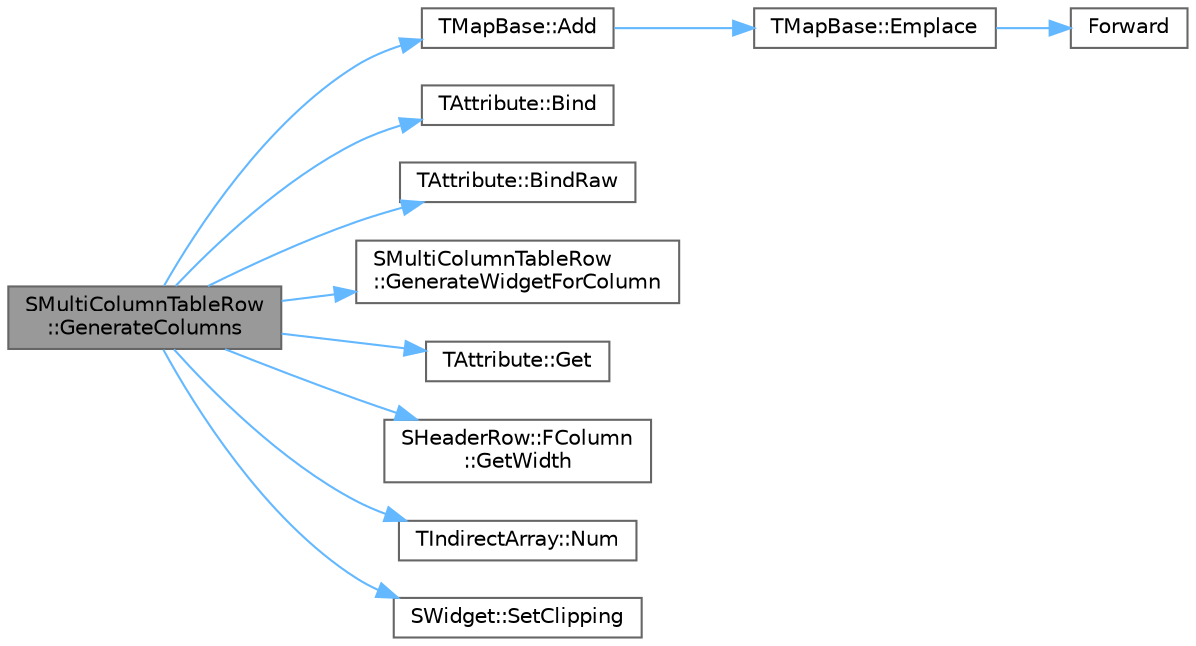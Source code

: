 digraph "SMultiColumnTableRow::GenerateColumns"
{
 // INTERACTIVE_SVG=YES
 // LATEX_PDF_SIZE
  bgcolor="transparent";
  edge [fontname=Helvetica,fontsize=10,labelfontname=Helvetica,labelfontsize=10];
  node [fontname=Helvetica,fontsize=10,shape=box,height=0.2,width=0.4];
  rankdir="LR";
  Node1 [id="Node000001",label="SMultiColumnTableRow\l::GenerateColumns",height=0.2,width=0.4,color="gray40", fillcolor="grey60", style="filled", fontcolor="black",tooltip=" "];
  Node1 -> Node2 [id="edge1_Node000001_Node000002",color="steelblue1",style="solid",tooltip=" "];
  Node2 [id="Node000002",label="TMapBase::Add",height=0.2,width=0.4,color="grey40", fillcolor="white", style="filled",URL="$d8/dad/classTMapBase.html#ac6c17a873cb8e66fa9f53299d2317978",tooltip="Set the value associated with a key."];
  Node2 -> Node3 [id="edge2_Node000002_Node000003",color="steelblue1",style="solid",tooltip=" "];
  Node3 [id="Node000003",label="TMapBase::Emplace",height=0.2,width=0.4,color="grey40", fillcolor="white", style="filled",URL="$d8/dad/classTMapBase.html#aedf2f4b6ff746fae0226902fbbff08f7",tooltip="Sets the value associated with a key."];
  Node3 -> Node4 [id="edge3_Node000003_Node000004",color="steelblue1",style="solid",tooltip=" "];
  Node4 [id="Node000004",label="Forward",height=0.2,width=0.4,color="grey40", fillcolor="white", style="filled",URL="$d4/d24/UnrealTemplate_8h.html#a68f280c1d561a8899a1e9e3ea8405d00",tooltip="Forward will cast a reference to an rvalue reference."];
  Node1 -> Node5 [id="edge4_Node000001_Node000005",color="steelblue1",style="solid",tooltip=" "];
  Node5 [id="Node000005",label="TAttribute::Bind",height=0.2,width=0.4,color="grey40", fillcolor="white", style="filled",URL="$dd/dcd/classTAttribute.html#a4ab45e6637b2da702ee662551ab061dd",tooltip="Binds an arbitrary function that will be called to generate this attribute's value on demand."];
  Node1 -> Node6 [id="edge5_Node000001_Node000006",color="steelblue1",style="solid",tooltip=" "];
  Node6 [id="Node000006",label="TAttribute::BindRaw",height=0.2,width=0.4,color="grey40", fillcolor="white", style="filled",URL="$dd/dcd/classTAttribute.html#afbddbebce38dd80effca911caa63c471",tooltip="Binds an arbitrary function that will be called to generate this attribute's value on demand."];
  Node1 -> Node7 [id="edge6_Node000001_Node000007",color="steelblue1",style="solid",tooltip=" "];
  Node7 [id="Node000007",label="SMultiColumnTableRow\l::GenerateWidgetForColumn",height=0.2,width=0.4,color="grey40", fillcolor="white", style="filled",URL="$d9/dd3/classSMultiColumnTableRow.html#ad57639751d2ab07779538d1f39bbe7b8",tooltip="Users of SMultiColumnTableRow would usually some piece of data associated with it."];
  Node1 -> Node8 [id="edge7_Node000001_Node000008",color="steelblue1",style="solid",tooltip=" "];
  Node8 [id="Node000008",label="TAttribute::Get",height=0.2,width=0.4,color="grey40", fillcolor="white", style="filled",URL="$dd/dcd/classTAttribute.html#a08b5ad02ab005018cef6ed26fd2db616",tooltip="Gets the attribute's current value."];
  Node1 -> Node9 [id="edge8_Node000001_Node000009",color="steelblue1",style="solid",tooltip=" "];
  Node9 [id="Node000009",label="SHeaderRow::FColumn\l::GetWidth",height=0.2,width=0.4,color="grey40", fillcolor="white", style="filled",URL="$d5/d13/classSHeaderRow_1_1FColumn.html#a459c22f3e32e8a55437f2b1856764f58",tooltip=" "];
  Node1 -> Node10 [id="edge9_Node000001_Node000010",color="steelblue1",style="solid",tooltip=" "];
  Node10 [id="Node000010",label="TIndirectArray::Num",height=0.2,width=0.4,color="grey40", fillcolor="white", style="filled",URL="$d6/dc5/classTIndirectArray.html#ad938dd8f3eb04eb5907d00b107286e55",tooltip="Gets number of elements in array."];
  Node1 -> Node11 [id="edge10_Node000001_Node000011",color="steelblue1",style="solid",tooltip=" "];
  Node11 [id="Node000011",label="SWidget::SetClipping",height=0.2,width=0.4,color="grey40", fillcolor="white", style="filled",URL="$dd/de2/classSWidget.html#a8b6cef8748465cff903027485cc93ebc",tooltip="Sets the clipping to bounds rules for this widget."];
}
